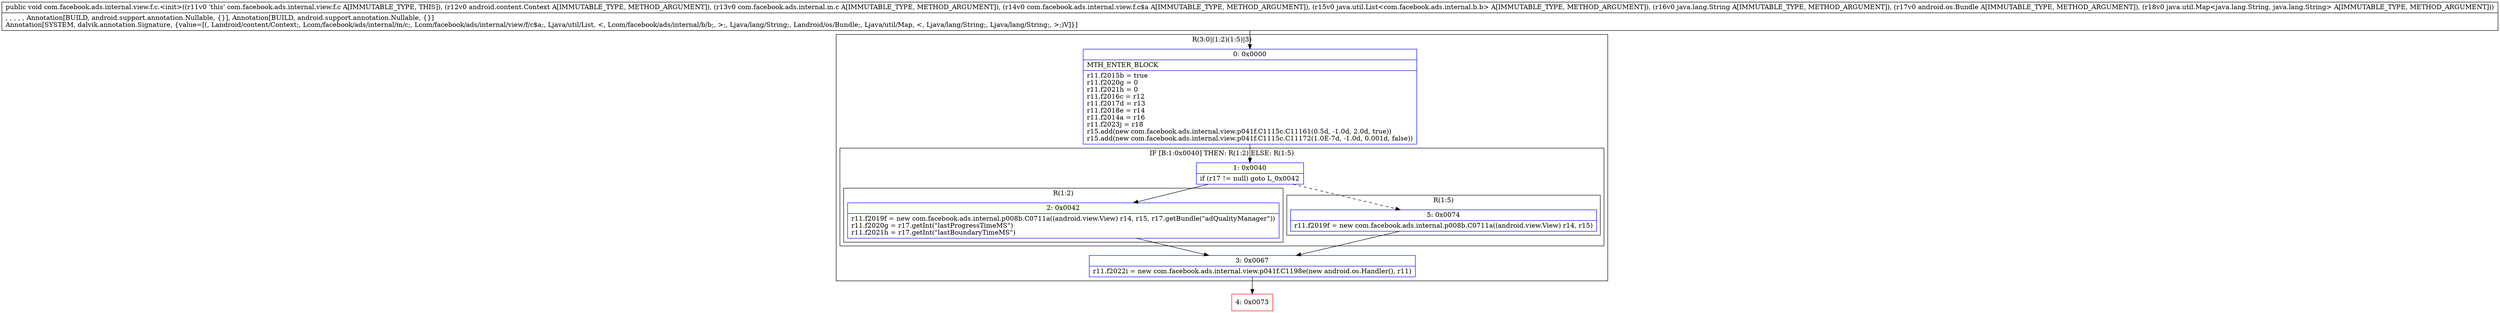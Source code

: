 digraph "CFG forcom.facebook.ads.internal.view.f.c.\<init\>(Landroid\/content\/Context;Lcom\/facebook\/ads\/internal\/m\/c;Lcom\/facebook\/ads\/internal\/view\/f\/c$a;Ljava\/util\/List;Ljava\/lang\/String;Landroid\/os\/Bundle;Ljava\/util\/Map;)V" {
subgraph cluster_Region_1503055181 {
label = "R(3:0|(1:2)(1:5)|3)";
node [shape=record,color=blue];
Node_0 [shape=record,label="{0\:\ 0x0000|MTH_ENTER_BLOCK\l|r11.f2015b = true\lr11.f2020g = 0\lr11.f2021h = 0\lr11.f2016c = r12\lr11.f2017d = r13\lr11.f2018e = r14\lr11.f2014a = r16\lr11.f2023j = r18\lr15.add(new com.facebook.ads.internal.view.p041f.C1115c.C11161(0.5d, \-1.0d, 2.0d, true))\lr15.add(new com.facebook.ads.internal.view.p041f.C1115c.C11172(1.0E\-7d, \-1.0d, 0.001d, false))\l}"];
subgraph cluster_IfRegion_1248618879 {
label = "IF [B:1:0x0040] THEN: R(1:2) ELSE: R(1:5)";
node [shape=record,color=blue];
Node_1 [shape=record,label="{1\:\ 0x0040|if (r17 != null) goto L_0x0042\l}"];
subgraph cluster_Region_1964148344 {
label = "R(1:2)";
node [shape=record,color=blue];
Node_2 [shape=record,label="{2\:\ 0x0042|r11.f2019f = new com.facebook.ads.internal.p008b.C0711a((android.view.View) r14, r15, r17.getBundle(\"adQualityManager\"))\lr11.f2020g = r17.getInt(\"lastProgressTimeMS\")\lr11.f2021h = r17.getInt(\"lastBoundaryTimeMS\")\l}"];
}
subgraph cluster_Region_1397462939 {
label = "R(1:5)";
node [shape=record,color=blue];
Node_5 [shape=record,label="{5\:\ 0x0074|r11.f2019f = new com.facebook.ads.internal.p008b.C0711a((android.view.View) r14, r15)\l}"];
}
}
Node_3 [shape=record,label="{3\:\ 0x0067|r11.f2022i = new com.facebook.ads.internal.view.p041f.C1198e(new android.os.Handler(), r11)\l}"];
}
Node_4 [shape=record,color=red,label="{4\:\ 0x0073}"];
MethodNode[shape=record,label="{public void com.facebook.ads.internal.view.f.c.\<init\>((r11v0 'this' com.facebook.ads.internal.view.f.c A[IMMUTABLE_TYPE, THIS]), (r12v0 android.content.Context A[IMMUTABLE_TYPE, METHOD_ARGUMENT]), (r13v0 com.facebook.ads.internal.m.c A[IMMUTABLE_TYPE, METHOD_ARGUMENT]), (r14v0 com.facebook.ads.internal.view.f.c$a A[IMMUTABLE_TYPE, METHOD_ARGUMENT]), (r15v0 java.util.List\<com.facebook.ads.internal.b.b\> A[IMMUTABLE_TYPE, METHOD_ARGUMENT]), (r16v0 java.lang.String A[IMMUTABLE_TYPE, METHOD_ARGUMENT]), (r17v0 android.os.Bundle A[IMMUTABLE_TYPE, METHOD_ARGUMENT]), (r18v0 java.util.Map\<java.lang.String, java.lang.String\> A[IMMUTABLE_TYPE, METHOD_ARGUMENT]))  | , , , , , Annotation[BUILD, android.support.annotation.Nullable, \{\}], Annotation[BUILD, android.support.annotation.Nullable, \{\}]\lAnnotation[SYSTEM, dalvik.annotation.Signature, \{value=[(, Landroid\/content\/Context;, Lcom\/facebook\/ads\/internal\/m\/c;, Lcom\/facebook\/ads\/internal\/view\/f\/c$a;, Ljava\/util\/List, \<, Lcom\/facebook\/ads\/internal\/b\/b;, \>;, Ljava\/lang\/String;, Landroid\/os\/Bundle;, Ljava\/util\/Map, \<, Ljava\/lang\/String;, Ljava\/lang\/String;, \>;)V]\}]\l}"];
MethodNode -> Node_0;
Node_0 -> Node_1;
Node_1 -> Node_2;
Node_1 -> Node_5[style=dashed];
Node_2 -> Node_3;
Node_5 -> Node_3;
Node_3 -> Node_4;
}

